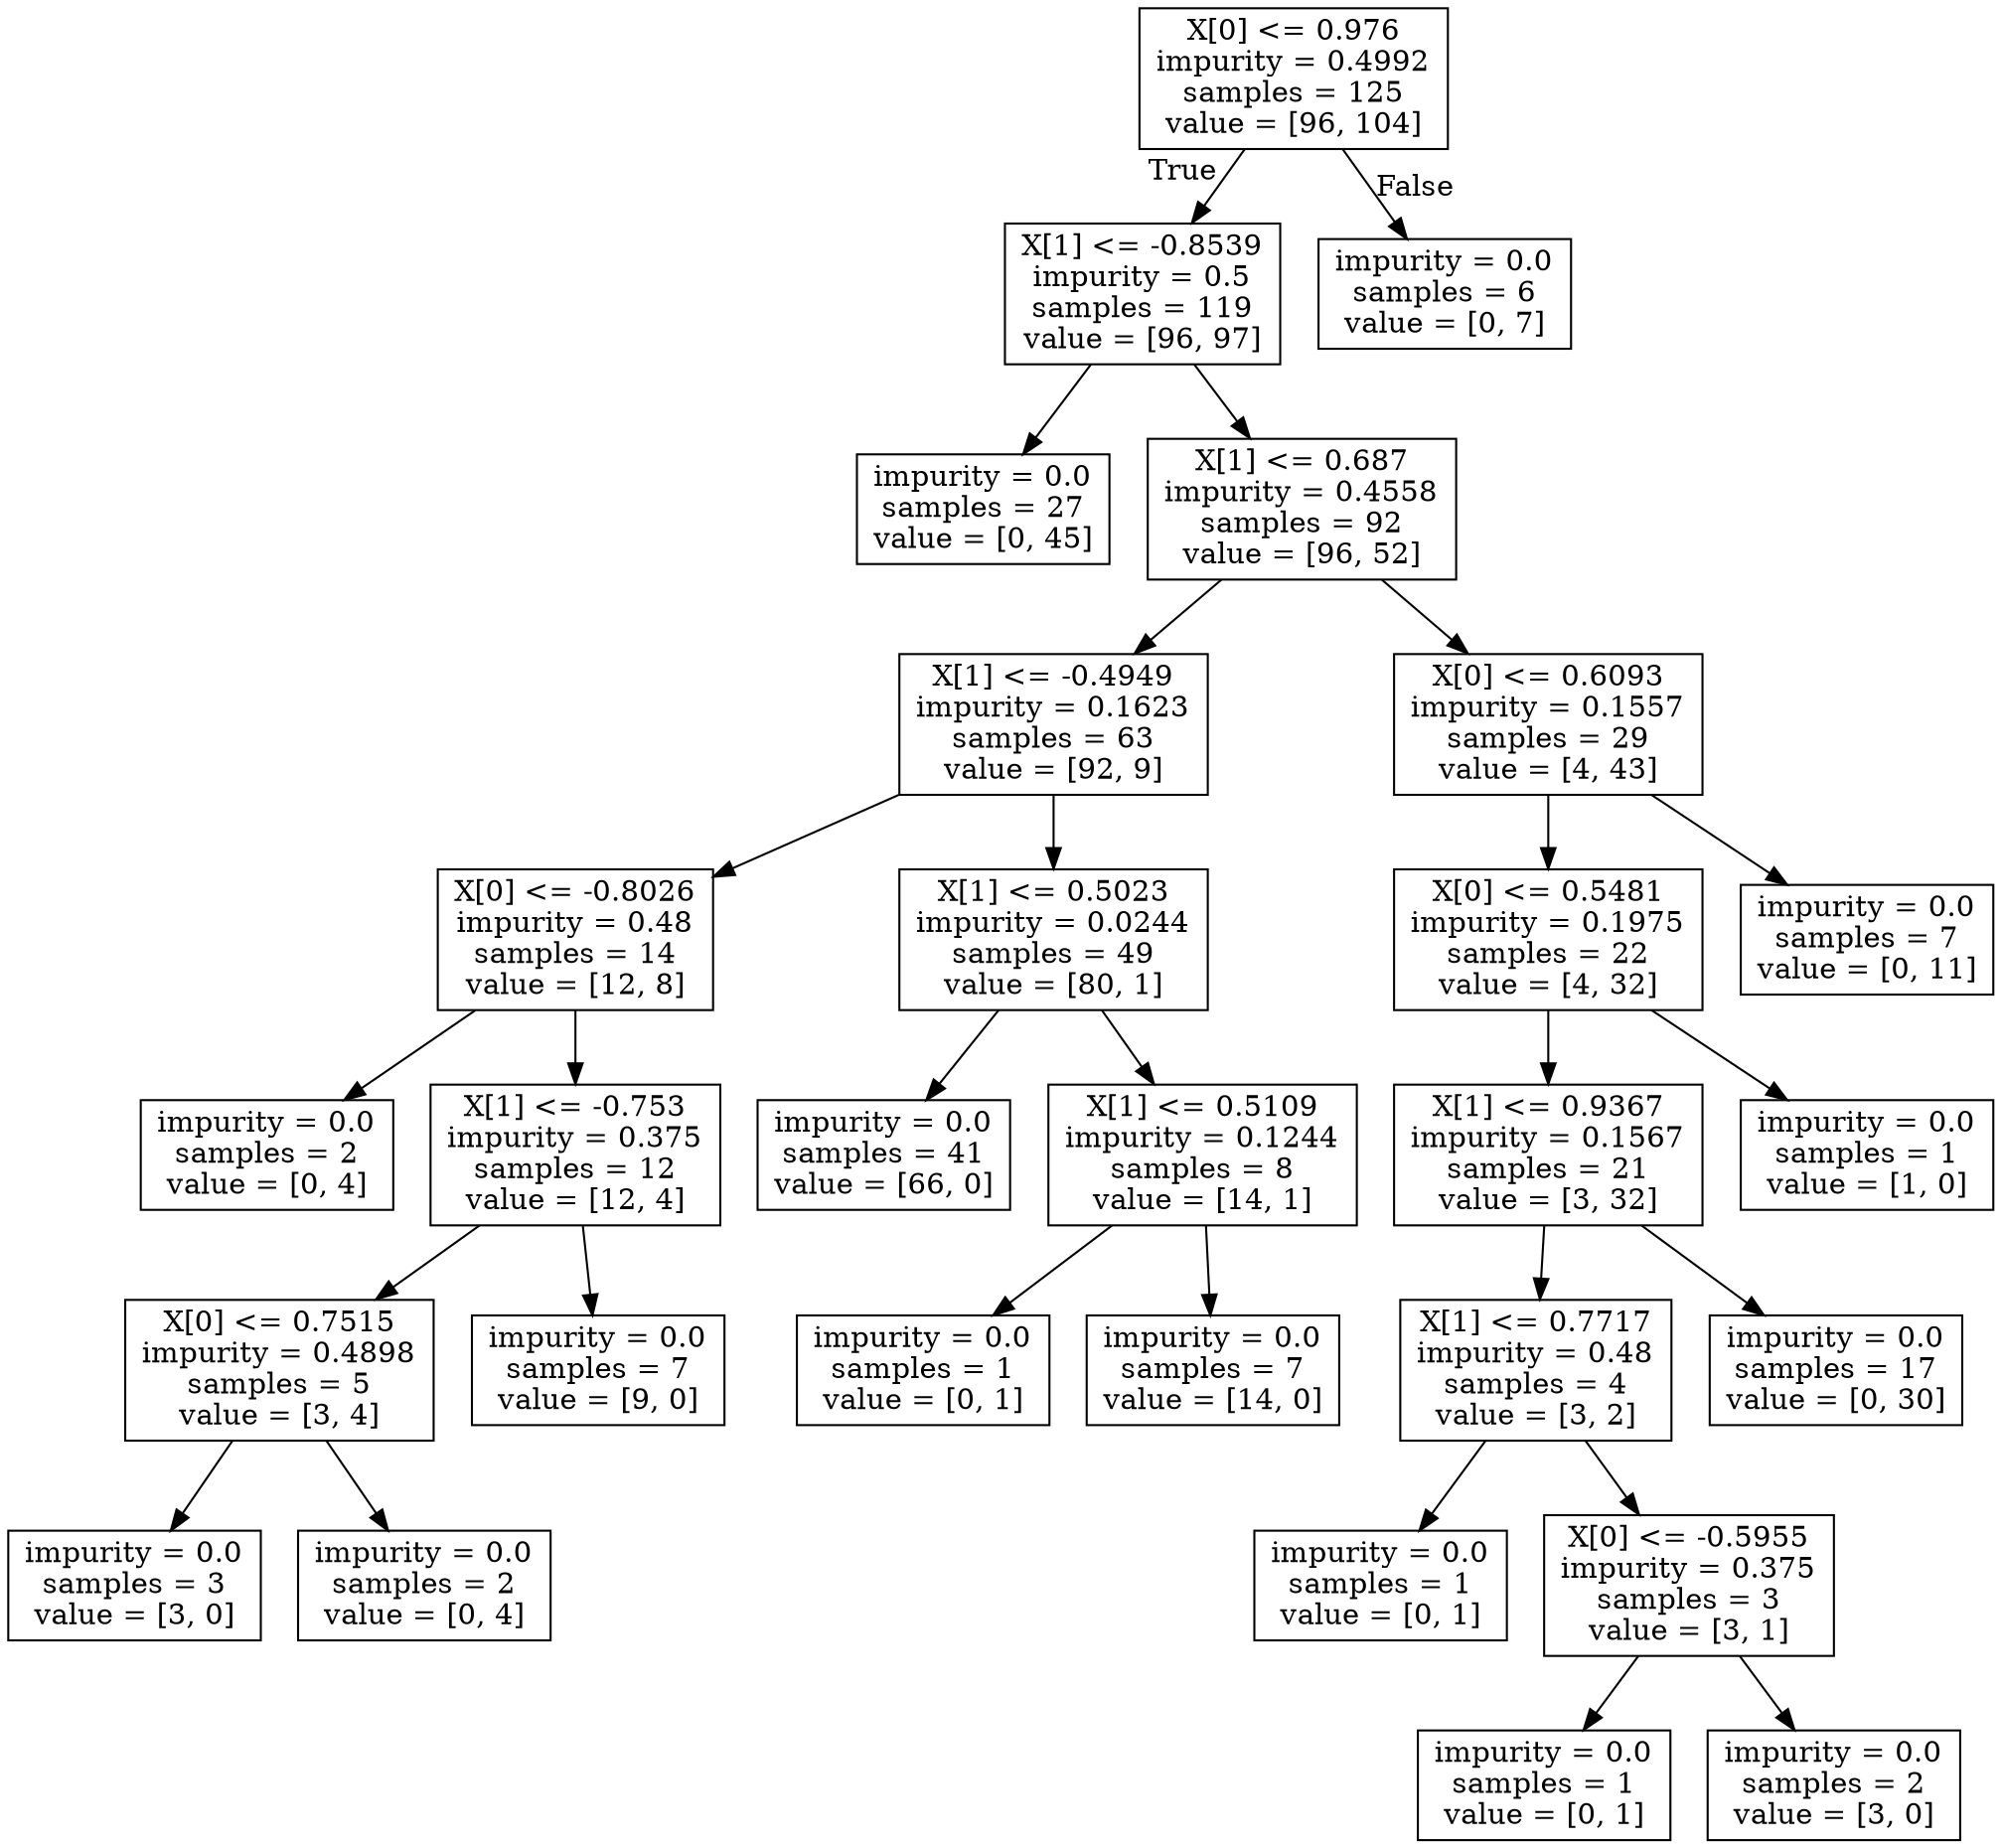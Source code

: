 digraph Tree {
node [shape=box] ;
0 [label="X[0] <= 0.976\nimpurity = 0.4992\nsamples = 125\nvalue = [96, 104]"] ;
1 [label="X[1] <= -0.8539\nimpurity = 0.5\nsamples = 119\nvalue = [96, 97]"] ;
0 -> 1 [labeldistance=2.5, labelangle=45, headlabel="True"] ;
2 [label="impurity = 0.0\nsamples = 27\nvalue = [0, 45]"] ;
1 -> 2 ;
3 [label="X[1] <= 0.687\nimpurity = 0.4558\nsamples = 92\nvalue = [96, 52]"] ;
1 -> 3 ;
4 [label="X[1] <= -0.4949\nimpurity = 0.1623\nsamples = 63\nvalue = [92, 9]"] ;
3 -> 4 ;
5 [label="X[0] <= -0.8026\nimpurity = 0.48\nsamples = 14\nvalue = [12, 8]"] ;
4 -> 5 ;
6 [label="impurity = 0.0\nsamples = 2\nvalue = [0, 4]"] ;
5 -> 6 ;
7 [label="X[1] <= -0.753\nimpurity = 0.375\nsamples = 12\nvalue = [12, 4]"] ;
5 -> 7 ;
8 [label="X[0] <= 0.7515\nimpurity = 0.4898\nsamples = 5\nvalue = [3, 4]"] ;
7 -> 8 ;
9 [label="impurity = 0.0\nsamples = 3\nvalue = [3, 0]"] ;
8 -> 9 ;
10 [label="impurity = 0.0\nsamples = 2\nvalue = [0, 4]"] ;
8 -> 10 ;
11 [label="impurity = 0.0\nsamples = 7\nvalue = [9, 0]"] ;
7 -> 11 ;
12 [label="X[1] <= 0.5023\nimpurity = 0.0244\nsamples = 49\nvalue = [80, 1]"] ;
4 -> 12 ;
13 [label="impurity = 0.0\nsamples = 41\nvalue = [66, 0]"] ;
12 -> 13 ;
14 [label="X[1] <= 0.5109\nimpurity = 0.1244\nsamples = 8\nvalue = [14, 1]"] ;
12 -> 14 ;
15 [label="impurity = 0.0\nsamples = 1\nvalue = [0, 1]"] ;
14 -> 15 ;
16 [label="impurity = 0.0\nsamples = 7\nvalue = [14, 0]"] ;
14 -> 16 ;
17 [label="X[0] <= 0.6093\nimpurity = 0.1557\nsamples = 29\nvalue = [4, 43]"] ;
3 -> 17 ;
18 [label="X[0] <= 0.5481\nimpurity = 0.1975\nsamples = 22\nvalue = [4, 32]"] ;
17 -> 18 ;
19 [label="X[1] <= 0.9367\nimpurity = 0.1567\nsamples = 21\nvalue = [3, 32]"] ;
18 -> 19 ;
20 [label="X[1] <= 0.7717\nimpurity = 0.48\nsamples = 4\nvalue = [3, 2]"] ;
19 -> 20 ;
21 [label="impurity = 0.0\nsamples = 1\nvalue = [0, 1]"] ;
20 -> 21 ;
22 [label="X[0] <= -0.5955\nimpurity = 0.375\nsamples = 3\nvalue = [3, 1]"] ;
20 -> 22 ;
23 [label="impurity = 0.0\nsamples = 1\nvalue = [0, 1]"] ;
22 -> 23 ;
24 [label="impurity = 0.0\nsamples = 2\nvalue = [3, 0]"] ;
22 -> 24 ;
25 [label="impurity = 0.0\nsamples = 17\nvalue = [0, 30]"] ;
19 -> 25 ;
26 [label="impurity = 0.0\nsamples = 1\nvalue = [1, 0]"] ;
18 -> 26 ;
27 [label="impurity = 0.0\nsamples = 7\nvalue = [0, 11]"] ;
17 -> 27 ;
28 [label="impurity = 0.0\nsamples = 6\nvalue = [0, 7]"] ;
0 -> 28 [labeldistance=2.5, labelangle=-45, headlabel="False"] ;
}